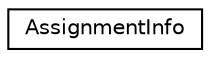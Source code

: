 digraph "Graphical Class Hierarchy"
{
 // LATEX_PDF_SIZE
  edge [fontname="Helvetica",fontsize="10",labelfontname="Helvetica",labelfontsize="10"];
  node [fontname="Helvetica",fontsize="10",shape=record];
  rankdir="LR";
  Node0 [label="AssignmentInfo",height=0.2,width=0.4,color="black", fillcolor="white", style="filled",URL="$structoperations__research_1_1sat_1_1_assignment_info.html",tooltip=" "];
}
